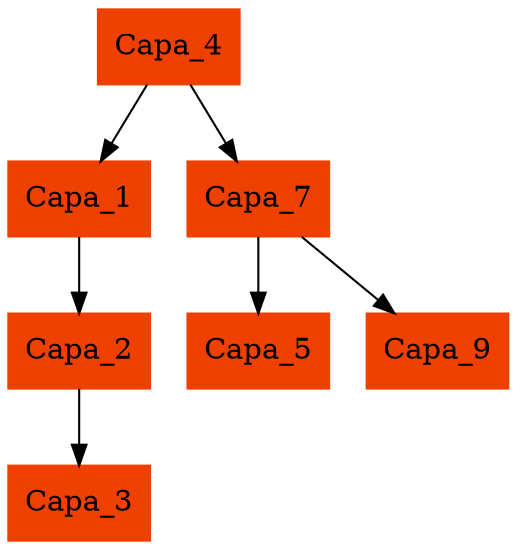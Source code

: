 digraph g{
	node [shape=record,width=.9,height=.5,style=filled,color=orangered2];
	Node4->Node1; 
	Node4->Node7; 
	Node1->Node2; 
	Node2->Node3; 

 	Node3[label = "Capa_3"] 

 	Node2[label = "Capa_2"] 

 	Node1[label = "Capa_1"] 
	Node7->Node5; 
	Node7->Node9; 

 	Node5[label = "Capa_5"] 

 	Node9[label = "Capa_9"] 

 	Node7[label = "Capa_7"] 

 	Node4[label = "Capa_4"] 
}
